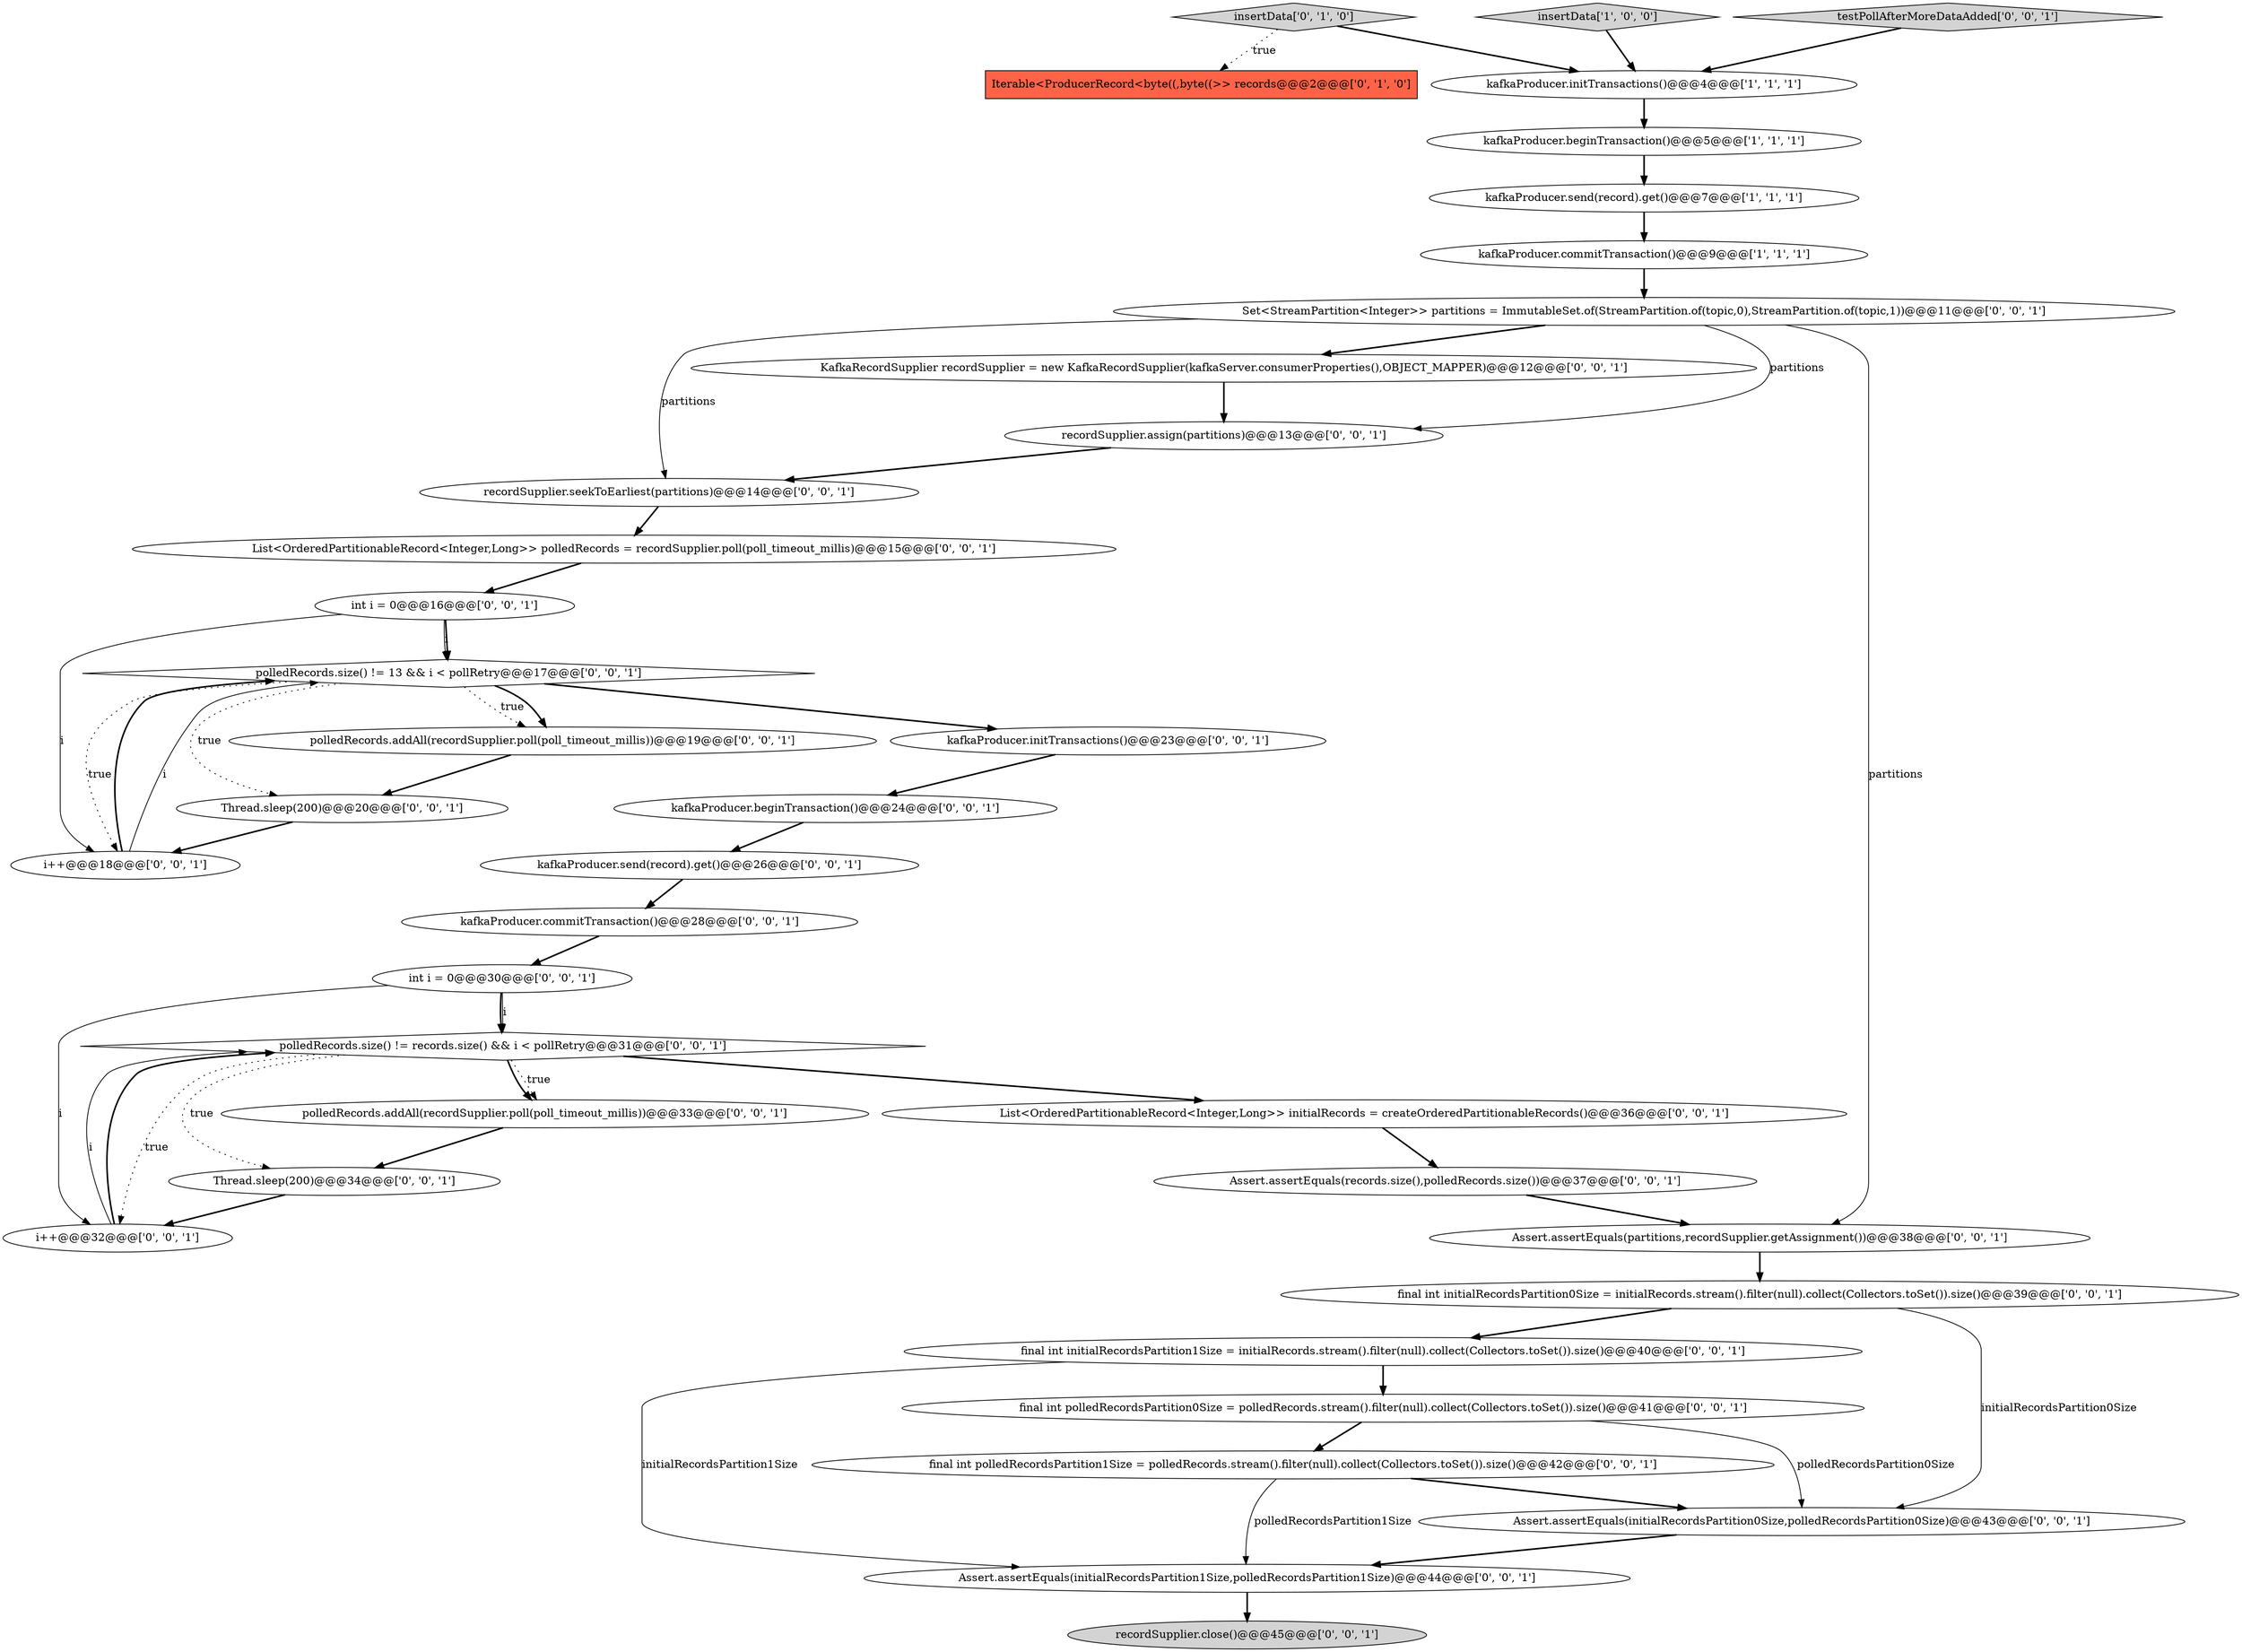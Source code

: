digraph {
10 [style = filled, label = "List<OrderedPartitionableRecord<Integer,Long>> polledRecords = recordSupplier.poll(poll_timeout_millis)@@@15@@@['0', '0', '1']", fillcolor = white, shape = ellipse image = "AAA0AAABBB3BBB"];
0 [style = filled, label = "kafkaProducer.beginTransaction()@@@5@@@['1', '1', '1']", fillcolor = white, shape = ellipse image = "AAA0AAABBB1BBB"];
18 [style = filled, label = "kafkaProducer.initTransactions()@@@23@@@['0', '0', '1']", fillcolor = white, shape = ellipse image = "AAA0AAABBB3BBB"];
25 [style = filled, label = "kafkaProducer.commitTransaction()@@@28@@@['0', '0', '1']", fillcolor = white, shape = ellipse image = "AAA0AAABBB3BBB"];
17 [style = filled, label = "recordSupplier.close()@@@45@@@['0', '0', '1']", fillcolor = lightgray, shape = ellipse image = "AAA0AAABBB3BBB"];
27 [style = filled, label = "testPollAfterMoreDataAdded['0', '0', '1']", fillcolor = lightgray, shape = diamond image = "AAA0AAABBB3BBB"];
14 [style = filled, label = "int i = 0@@@16@@@['0', '0', '1']", fillcolor = white, shape = ellipse image = "AAA0AAABBB3BBB"];
23 [style = filled, label = "Set<StreamPartition<Integer>> partitions = ImmutableSet.of(StreamPartition.of(topic,0),StreamPartition.of(topic,1))@@@11@@@['0', '0', '1']", fillcolor = white, shape = ellipse image = "AAA0AAABBB3BBB"];
31 [style = filled, label = "kafkaProducer.send(record).get()@@@26@@@['0', '0', '1']", fillcolor = white, shape = ellipse image = "AAA0AAABBB3BBB"];
26 [style = filled, label = "polledRecords.size() != records.size() && i < pollRetry@@@31@@@['0', '0', '1']", fillcolor = white, shape = diamond image = "AAA0AAABBB3BBB"];
32 [style = filled, label = "recordSupplier.seekToEarliest(partitions)@@@14@@@['0', '0', '1']", fillcolor = white, shape = ellipse image = "AAA0AAABBB3BBB"];
4 [style = filled, label = "kafkaProducer.initTransactions()@@@4@@@['1', '1', '1']", fillcolor = white, shape = ellipse image = "AAA0AAABBB1BBB"];
8 [style = filled, label = "int i = 0@@@30@@@['0', '0', '1']", fillcolor = white, shape = ellipse image = "AAA0AAABBB3BBB"];
1 [style = filled, label = "kafkaProducer.send(record).get()@@@7@@@['1', '1', '1']", fillcolor = white, shape = ellipse image = "AAA0AAABBB1BBB"];
29 [style = filled, label = "Assert.assertEquals(initialRecordsPartition0Size,polledRecordsPartition0Size)@@@43@@@['0', '0', '1']", fillcolor = white, shape = ellipse image = "AAA0AAABBB3BBB"];
34 [style = filled, label = "final int initialRecordsPartition1Size = initialRecords.stream().filter(null).collect(Collectors.toSet()).size()@@@40@@@['0', '0', '1']", fillcolor = white, shape = ellipse image = "AAA0AAABBB3BBB"];
5 [style = filled, label = "insertData['0', '1', '0']", fillcolor = lightgray, shape = diamond image = "AAA0AAABBB2BBB"];
9 [style = filled, label = "kafkaProducer.beginTransaction()@@@24@@@['0', '0', '1']", fillcolor = white, shape = ellipse image = "AAA0AAABBB3BBB"];
30 [style = filled, label = "polledRecords.size() != 13 && i < pollRetry@@@17@@@['0', '0', '1']", fillcolor = white, shape = diamond image = "AAA0AAABBB3BBB"];
13 [style = filled, label = "final int polledRecordsPartition0Size = polledRecords.stream().filter(null).collect(Collectors.toSet()).size()@@@41@@@['0', '0', '1']", fillcolor = white, shape = ellipse image = "AAA0AAABBB3BBB"];
28 [style = filled, label = "Thread.sleep(200)@@@34@@@['0', '0', '1']", fillcolor = white, shape = ellipse image = "AAA0AAABBB3BBB"];
11 [style = filled, label = "i++@@@18@@@['0', '0', '1']", fillcolor = white, shape = ellipse image = "AAA0AAABBB3BBB"];
19 [style = filled, label = "KafkaRecordSupplier recordSupplier = new KafkaRecordSupplier(kafkaServer.consumerProperties(),OBJECT_MAPPER)@@@12@@@['0', '0', '1']", fillcolor = white, shape = ellipse image = "AAA0AAABBB3BBB"];
7 [style = filled, label = "Assert.assertEquals(initialRecordsPartition1Size,polledRecordsPartition1Size)@@@44@@@['0', '0', '1']", fillcolor = white, shape = ellipse image = "AAA0AAABBB3BBB"];
15 [style = filled, label = "Thread.sleep(200)@@@20@@@['0', '0', '1']", fillcolor = white, shape = ellipse image = "AAA0AAABBB3BBB"];
2 [style = filled, label = "kafkaProducer.commitTransaction()@@@9@@@['1', '1', '1']", fillcolor = white, shape = ellipse image = "AAA0AAABBB1BBB"];
6 [style = filled, label = "Iterable<ProducerRecord<byte((,byte((>> records@@@2@@@['0', '1', '0']", fillcolor = tomato, shape = box image = "AAA1AAABBB2BBB"];
35 [style = filled, label = "polledRecords.addAll(recordSupplier.poll(poll_timeout_millis))@@@19@@@['0', '0', '1']", fillcolor = white, shape = ellipse image = "AAA0AAABBB3BBB"];
36 [style = filled, label = "recordSupplier.assign(partitions)@@@13@@@['0', '0', '1']", fillcolor = white, shape = ellipse image = "AAA0AAABBB3BBB"];
33 [style = filled, label = "List<OrderedPartitionableRecord<Integer,Long>> initialRecords = createOrderedPartitionableRecords()@@@36@@@['0', '0', '1']", fillcolor = white, shape = ellipse image = "AAA0AAABBB3BBB"];
3 [style = filled, label = "insertData['1', '0', '0']", fillcolor = lightgray, shape = diamond image = "AAA0AAABBB1BBB"];
22 [style = filled, label = "i++@@@32@@@['0', '0', '1']", fillcolor = white, shape = ellipse image = "AAA0AAABBB3BBB"];
12 [style = filled, label = "Assert.assertEquals(partitions,recordSupplier.getAssignment())@@@38@@@['0', '0', '1']", fillcolor = white, shape = ellipse image = "AAA0AAABBB3BBB"];
20 [style = filled, label = "final int initialRecordsPartition0Size = initialRecords.stream().filter(null).collect(Collectors.toSet()).size()@@@39@@@['0', '0', '1']", fillcolor = white, shape = ellipse image = "AAA0AAABBB3BBB"];
16 [style = filled, label = "Assert.assertEquals(records.size(),polledRecords.size())@@@37@@@['0', '0', '1']", fillcolor = white, shape = ellipse image = "AAA0AAABBB3BBB"];
21 [style = filled, label = "polledRecords.addAll(recordSupplier.poll(poll_timeout_millis))@@@33@@@['0', '0', '1']", fillcolor = white, shape = ellipse image = "AAA0AAABBB3BBB"];
24 [style = filled, label = "final int polledRecordsPartition1Size = polledRecords.stream().filter(null).collect(Collectors.toSet()).size()@@@42@@@['0', '0', '1']", fillcolor = white, shape = ellipse image = "AAA0AAABBB3BBB"];
34->13 [style = bold, label=""];
8->26 [style = solid, label="i"];
26->21 [style = bold, label=""];
23->19 [style = bold, label=""];
26->28 [style = dotted, label="true"];
20->29 [style = solid, label="initialRecordsPartition0Size"];
26->21 [style = dotted, label="true"];
21->28 [style = bold, label=""];
30->18 [style = bold, label=""];
8->26 [style = bold, label=""];
27->4 [style = bold, label=""];
22->26 [style = solid, label="i"];
9->31 [style = bold, label=""];
26->33 [style = bold, label=""];
13->29 [style = solid, label="polledRecordsPartition0Size"];
13->24 [style = bold, label=""];
30->35 [style = dotted, label="true"];
0->1 [style = bold, label=""];
5->4 [style = bold, label=""];
33->16 [style = bold, label=""];
14->30 [style = solid, label="i"];
11->30 [style = bold, label=""];
19->36 [style = bold, label=""];
28->22 [style = bold, label=""];
16->12 [style = bold, label=""];
5->6 [style = dotted, label="true"];
18->9 [style = bold, label=""];
14->11 [style = solid, label="i"];
14->30 [style = bold, label=""];
22->26 [style = bold, label=""];
23->32 [style = solid, label="partitions"];
15->11 [style = bold, label=""];
30->11 [style = dotted, label="true"];
32->10 [style = bold, label=""];
30->15 [style = dotted, label="true"];
11->30 [style = solid, label="i"];
12->20 [style = bold, label=""];
34->7 [style = solid, label="initialRecordsPartition1Size"];
35->15 [style = bold, label=""];
29->7 [style = bold, label=""];
2->23 [style = bold, label=""];
36->32 [style = bold, label=""];
7->17 [style = bold, label=""];
24->7 [style = solid, label="polledRecordsPartition1Size"];
25->8 [style = bold, label=""];
23->12 [style = solid, label="partitions"];
30->35 [style = bold, label=""];
8->22 [style = solid, label="i"];
23->36 [style = solid, label="partitions"];
24->29 [style = bold, label=""];
26->22 [style = dotted, label="true"];
1->2 [style = bold, label=""];
3->4 [style = bold, label=""];
31->25 [style = bold, label=""];
10->14 [style = bold, label=""];
4->0 [style = bold, label=""];
20->34 [style = bold, label=""];
}
